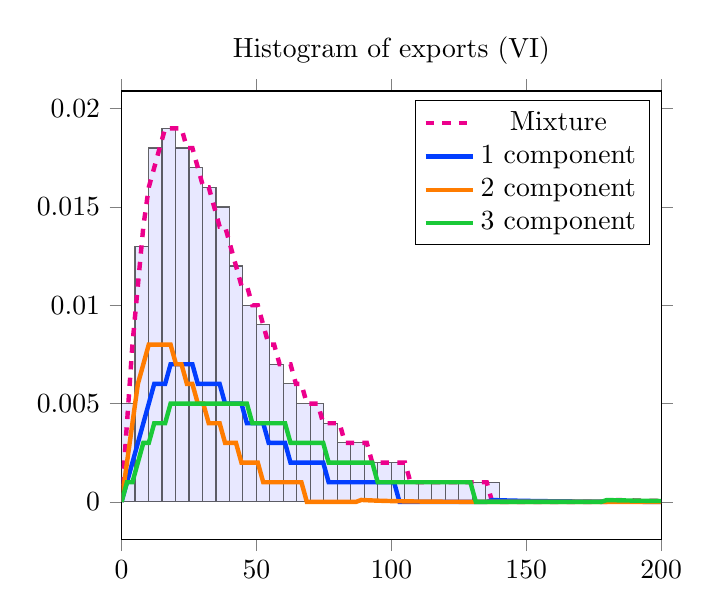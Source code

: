 \begin{tikzpicture}
\begin{axis}[title={Histogram of exports (VI)}, yticklabel style={/pgf/number format/fixed,
            /pgf/number format/precision=3}, yminorgrids={true}, tick align={outside}, xtick={0.0,50.0,100.0,150.0,200.0}, xmin={0.0}, xmax={200.0}, scaled y ticks={false}]
    \addplot[ybar interval, fill={blue!15}, forget plot, opacity={0.6}, bar width={0.1}]
        table[row sep={\\}]
        {
            \\
            0.0  0.005  \\
            5.0  0.013  \\
            10.0  0.018  \\
            15.0  0.019  \\
            20.0  0.018  \\
            25.0  0.017  \\
            30.0  0.016  \\
            35.0  0.015  \\
            40.0  0.012  \\
            45.0  0.01  \\
            50.0  0.009  \\
            55.0  0.007  \\
            60.0  0.006  \\
            65.0  0.005  \\
            70.0  0.005  \\
            75.0  0.004  \\
            80.0  0.003  \\
            85.0  0.003  \\
            90.0  0.002  \\
            95.0  0.002  \\
            100.0  0.002  \\
            105.0  0.001  \\
            110.0  0.001  \\
            115.0  0.001  \\
            120.0  0.001  \\
            125.0  0.001  \\
            130.0  0.001  \\
            135.0  0.001  \\
            140.0  0.0  \\
            145.0  0.0  \\
            150.0  0.0  \\
            155.0  0.0  \\
            160.0  0.0  \\
            165.0  0.0  \\
            170.0  0.0  \\
            175.0  8.0e-5  \\
            180.0  8.0e-5  \\
            185.0  0.0  \\
            190.0  0.0  \\
            195.0  0.0  \\
            200.0  2.0e-5  \\
            205.0  2.0e-5  \\
            210.0  0.0  \\
            215.0  4.0e-5  \\
            220.0  0.0  \\
            225.0  4.0e-5  \\
            230.0  2.0e-5  \\
            235.0  0.0  \\
            240.0  2.0e-5  \\
            245.0  4.0e-5  \\
            250.0  0.0  \\
            255.0  0.0  \\
            260.0  0.0  \\
            265.0  0.0  \\
            270.0  2.0e-5  \\
            275.0  0.0  \\
            280.0  0.0  \\
            285.0  0.0  \\
            290.0  0.0  \\
            295.0  0.0  \\
            300.0  0.0  \\
            305.0  2.0e-5  \\
            310.0  0.0  \\
        }
        ;
    \addplot[style={{ultra thick, dashed}}, color={magenta}]
        table[row sep={\\}]
        {
            \\
            0.0  0.0  \\
            2.02  0.004  \\
            4.04  0.008  \\
            6.061  0.011  \\
            8.081  0.014  \\
            10.101  0.016  \\
            12.121  0.017  \\
            14.141  0.018  \\
            16.162  0.019  \\
            18.182  0.019  \\
            20.202  0.019  \\
            22.222  0.019  \\
            24.242  0.018  \\
            26.263  0.018  \\
            28.283  0.017  \\
            30.303  0.016  \\
            32.323  0.016  \\
            34.343  0.015  \\
            36.364  0.014  \\
            38.384  0.014  \\
            40.404  0.013  \\
            42.424  0.012  \\
            44.444  0.011  \\
            46.465  0.011  \\
            48.485  0.01  \\
            50.505  0.01  \\
            52.525  0.009  \\
            54.545  0.008  \\
            56.566  0.008  \\
            58.586  0.007  \\
            60.606  0.007  \\
            62.626  0.007  \\
            64.646  0.006  \\
            66.667  0.006  \\
            68.687  0.005  \\
            70.707  0.005  \\
            72.727  0.005  \\
            74.747  0.004  \\
            76.768  0.004  \\
            78.788  0.004  \\
            80.808  0.004  \\
            82.828  0.003  \\
            84.848  0.003  \\
            86.869  0.003  \\
            88.889  0.003  \\
            90.909  0.003  \\
            92.929  0.002  \\
            94.949  0.002  \\
            96.97  0.002  \\
            98.99  0.002  \\
            101.01  0.002  \\
            103.03  0.002  \\
            105.051  0.002  \\
            107.071  0.001  \\
            109.091  0.001  \\
            111.111  0.001  \\
            113.131  0.001  \\
            115.152  0.001  \\
            117.172  0.001  \\
            119.192  0.001  \\
            121.212  0.001  \\
            123.232  0.001  \\
            125.253  0.001  \\
            127.273  0.001  \\
            129.293  0.001  \\
            131.313  0.001  \\
            133.333  0.001  \\
            135.354  0.001  \\
            137.374  0.0  \\
            139.394  0.0  \\
            141.414  0.0  \\
            143.434  0.0  \\
            145.455  0.0  \\
            147.475  0.0  \\
            149.495  0.0  \\
            151.515  0.0  \\
            153.535  0.0  \\
            155.556  0.0  \\
            157.576  0.0  \\
            159.596  0.0  \\
            161.616  0.0  \\
            163.636  0.0  \\
            165.657  0.0  \\
            167.677  0.0  \\
            169.697  0.0  \\
            171.717  0.0  \\
            173.737  0.0  \\
            175.758  0.0  \\
            177.778  0.0  \\
            179.798  0.0  \\
            181.818  9.851e-5  \\
            183.838  9.148e-5  \\
            185.859  8.495e-5  \\
            187.879  7.889e-5  \\
            189.899  7.325e-5  \\
            191.919  6.801e-5  \\
            193.939  6.314e-5  \\
            195.96  5.862e-5  \\
            197.98  5.442e-5  \\
            200.0  5.051e-5  \\
        }
        ;
    \addlegendentry {Mixture}
    \addplot[style={{ultra thick}}, color={rgb,1:red,0.008;green,0.243;blue,1.0}]
        table[row sep={\\}]
        {
            \\
            0.0  0.0  \\
            2.02  0.001  \\
            4.04  0.002  \\
            6.061  0.003  \\
            8.081  0.004  \\
            10.101  0.005  \\
            12.121  0.006  \\
            14.141  0.006  \\
            16.162  0.006  \\
            18.182  0.007  \\
            20.202  0.007  \\
            22.222  0.007  \\
            24.242  0.007  \\
            26.263  0.007  \\
            28.283  0.006  \\
            30.303  0.006  \\
            32.323  0.006  \\
            34.343  0.006  \\
            36.364  0.006  \\
            38.384  0.005  \\
            40.404  0.005  \\
            42.424  0.005  \\
            44.444  0.005  \\
            46.465  0.004  \\
            48.485  0.004  \\
            50.505  0.004  \\
            52.525  0.004  \\
            54.545  0.003  \\
            56.566  0.003  \\
            58.586  0.003  \\
            60.606  0.003  \\
            62.626  0.002  \\
            64.646  0.002  \\
            66.667  0.002  \\
            68.687  0.002  \\
            70.707  0.002  \\
            72.727  0.002  \\
            74.747  0.002  \\
            76.768  0.001  \\
            78.788  0.001  \\
            80.808  0.001  \\
            82.828  0.001  \\
            84.848  0.001  \\
            86.869  0.001  \\
            88.889  0.001  \\
            90.909  0.001  \\
            92.929  0.001  \\
            94.949  0.001  \\
            96.97  0.001  \\
            98.99  0.001  \\
            101.01  0.001  \\
            103.03  0.0  \\
            105.051  0.0  \\
            107.071  0.0  \\
            109.091  0.0  \\
            111.111  0.0  \\
            113.131  0.0  \\
            115.152  0.0  \\
            117.172  0.0  \\
            119.192  0.0  \\
            121.212  0.0  \\
            123.232  0.0  \\
            125.253  0.0  \\
            127.273  0.0  \\
            129.293  0.0  \\
            131.313  0.0  \\
            133.333  0.0  \\
            135.354  0.0  \\
            137.374  9.496e-5  \\
            139.394  8.62e-5  \\
            141.414  7.823e-5  \\
            143.434  7.098e-5  \\
            145.455  6.438e-5  \\
            147.475  5.838e-5  \\
            149.495  5.293e-5  \\
            151.515  4.798e-5  \\
            153.535  4.348e-5  \\
            155.556  3.939e-5  \\
            157.576  3.568e-5  \\
            159.596  3.231e-5  \\
            161.616  2.926e-5  \\
            163.636  2.649e-5  \\
            165.657  2.397e-5  \\
            167.677  2.169e-5  \\
            169.697  1.963e-5  \\
            171.717  1.775e-5  \\
            173.737  1.606e-5  \\
            175.758  1.452e-5  \\
            177.778  1.313e-5  \\
            179.798  1.187e-5  \\
            181.818  1.073e-5  \\
            183.838  9.692e-6  \\
            185.859  8.758e-6  \\
            187.879  7.912e-6  \\
            189.899  7.146e-6  \\
            191.919  6.454e-6  \\
            193.939  5.828e-6  \\
            195.96  5.262e-6  \\
            197.98  4.751e-6  \\
            200.0  4.288e-6  \\
        }
        ;
    \addlegendentry {1 component}
    \addplot[style={{ultra thick}}, color={rgb,1:red,1.0;green,0.486;blue,0.0}]
        table[row sep={\\}]
        {
            \\
            0.0  0.0  \\
            2.02  0.002  \\
            4.04  0.004  \\
            6.061  0.006  \\
            8.081  0.007  \\
            10.101  0.008  \\
            12.121  0.008  \\
            14.141  0.008  \\
            16.162  0.008  \\
            18.182  0.008  \\
            20.202  0.007  \\
            22.222  0.007  \\
            24.242  0.006  \\
            26.263  0.006  \\
            28.283  0.005  \\
            30.303  0.005  \\
            32.323  0.004  \\
            34.343  0.004  \\
            36.364  0.004  \\
            38.384  0.003  \\
            40.404  0.003  \\
            42.424  0.003  \\
            44.444  0.002  \\
            46.465  0.002  \\
            48.485  0.002  \\
            50.505  0.002  \\
            52.525  0.001  \\
            54.545  0.001  \\
            56.566  0.001  \\
            58.586  0.001  \\
            60.606  0.001  \\
            62.626  0.001  \\
            64.646  0.001  \\
            66.667  0.001  \\
            68.687  0.0  \\
            70.707  0.0  \\
            72.727  0.0  \\
            74.747  0.0  \\
            76.768  0.0  \\
            78.788  0.0  \\
            80.808  0.0  \\
            82.828  0.0  \\
            84.848  0.0  \\
            86.869  0.0  \\
            88.889  9.956e-5  \\
            90.909  8.547e-5  \\
            92.929  7.334e-5  \\
            94.949  6.289e-5  \\
            96.97  5.389e-5  \\
            98.99  4.616e-5  \\
            101.01  3.952e-5  \\
            103.03  3.382e-5  \\
            105.051  2.892e-5  \\
            107.071  2.473e-5  \\
            109.091  2.113e-5  \\
            111.111  1.805e-5  \\
            113.131  1.541e-5  \\
            115.152  1.315e-5  \\
            117.172  1.122e-5  \\
            119.192  9.567e-6  \\
            121.212  8.156e-6  \\
            123.232  6.95e-6  \\
            125.253  5.921e-6  \\
            127.273  5.043e-6  \\
            129.293  4.293e-6  \\
            131.313  3.654e-6  \\
            133.333  3.109e-6  \\
            135.354  2.645e-6  \\
            137.374  2.249e-6  \\
            139.394  1.912e-6  \\
            141.414  1.625e-6  \\
            143.434  1.381e-6  \\
            145.455  1.173e-6  \\
            147.475  9.963e-7  \\
            149.495  8.46e-7  \\
            151.515  7.181e-7  \\
            153.535  6.095e-7  \\
            155.556  5.172e-7  \\
            157.576  4.388e-7  \\
            159.596  3.722e-7  \\
            161.616  3.156e-7  \\
            163.636  2.676e-7  \\
            165.657  2.268e-7  \\
            167.677  1.923e-7  \\
            169.697  1.629e-7  \\
            171.717  1.38e-7  \\
            173.737  1.169e-7  \\
            175.758  9.903e-8  \\
            177.778  8.386e-8  \\
            179.798  7.1e-8  \\
            181.818  6.011e-8  \\
            183.838  5.087e-8  \\
            185.859  4.305e-8  \\
            187.879  3.643e-8  \\
            189.899  3.082e-8  \\
            191.919  2.607e-8  \\
            193.939  2.205e-8  \\
            195.96  1.865e-8  \\
            197.98  1.577e-8  \\
            200.0  1.333e-8  \\
        }
        ;
    \addlegendentry {2 component}
    \addplot[style={{ultra thick}}, color={rgb,1:red,0.102;green,0.788;blue,0.22}]
        table[row sep={\\}]
        {
            \\
            0.0  0.0  \\
            2.02  0.001  \\
            4.04  0.001  \\
            6.061  0.002  \\
            8.081  0.003  \\
            10.101  0.003  \\
            12.121  0.004  \\
            14.141  0.004  \\
            16.162  0.004  \\
            18.182  0.005  \\
            20.202  0.005  \\
            22.222  0.005  \\
            24.242  0.005  \\
            26.263  0.005  \\
            28.283  0.005  \\
            30.303  0.005  \\
            32.323  0.005  \\
            34.343  0.005  \\
            36.364  0.005  \\
            38.384  0.005  \\
            40.404  0.005  \\
            42.424  0.005  \\
            44.444  0.005  \\
            46.465  0.005  \\
            48.485  0.004  \\
            50.505  0.004  \\
            52.525  0.004  \\
            54.545  0.004  \\
            56.566  0.004  \\
            58.586  0.004  \\
            60.606  0.004  \\
            62.626  0.003  \\
            64.646  0.003  \\
            66.667  0.003  \\
            68.687  0.003  \\
            70.707  0.003  \\
            72.727  0.003  \\
            74.747  0.003  \\
            76.768  0.002  \\
            78.788  0.002  \\
            80.808  0.002  \\
            82.828  0.002  \\
            84.848  0.002  \\
            86.869  0.002  \\
            88.889  0.002  \\
            90.909  0.002  \\
            92.929  0.002  \\
            94.949  0.001  \\
            96.97  0.001  \\
            98.99  0.001  \\
            101.01  0.001  \\
            103.03  0.001  \\
            105.051  0.001  \\
            107.071  0.001  \\
            109.091  0.001  \\
            111.111  0.001  \\
            113.131  0.001  \\
            115.152  0.001  \\
            117.172  0.001  \\
            119.192  0.001  \\
            121.212  0.001  \\
            123.232  0.001  \\
            125.253  0.001  \\
            127.273  0.001  \\
            129.293  0.001  \\
            131.313  0.0  \\
            133.333  0.0  \\
            135.354  0.0  \\
            137.374  0.0  \\
            139.394  0.0  \\
            141.414  0.0  \\
            143.434  0.0  \\
            145.455  0.0  \\
            147.475  0.0  \\
            149.495  0.0  \\
            151.515  0.0  \\
            153.535  0.0  \\
            155.556  0.0  \\
            157.576  0.0  \\
            159.596  0.0  \\
            161.616  0.0  \\
            163.636  0.0  \\
            165.657  0.0  \\
            167.677  0.0  \\
            169.697  0.0  \\
            171.717  0.0  \\
            173.737  0.0  \\
            175.758  0.0  \\
            177.778  0.0  \\
            179.798  9.413e-5  \\
            181.818  8.772e-5  \\
            183.838  8.174e-5  \\
            185.859  7.615e-5  \\
            187.879  7.094e-5  \\
            189.899  6.607e-5  \\
            191.919  6.153e-5  \\
            193.939  5.729e-5  \\
            195.96  5.334e-5  \\
            197.98  4.965e-5  \\
            200.0  4.621e-5  \\
        }
        ;
    \addlegendentry {3 component}
\end{axis}
\end{tikzpicture}
